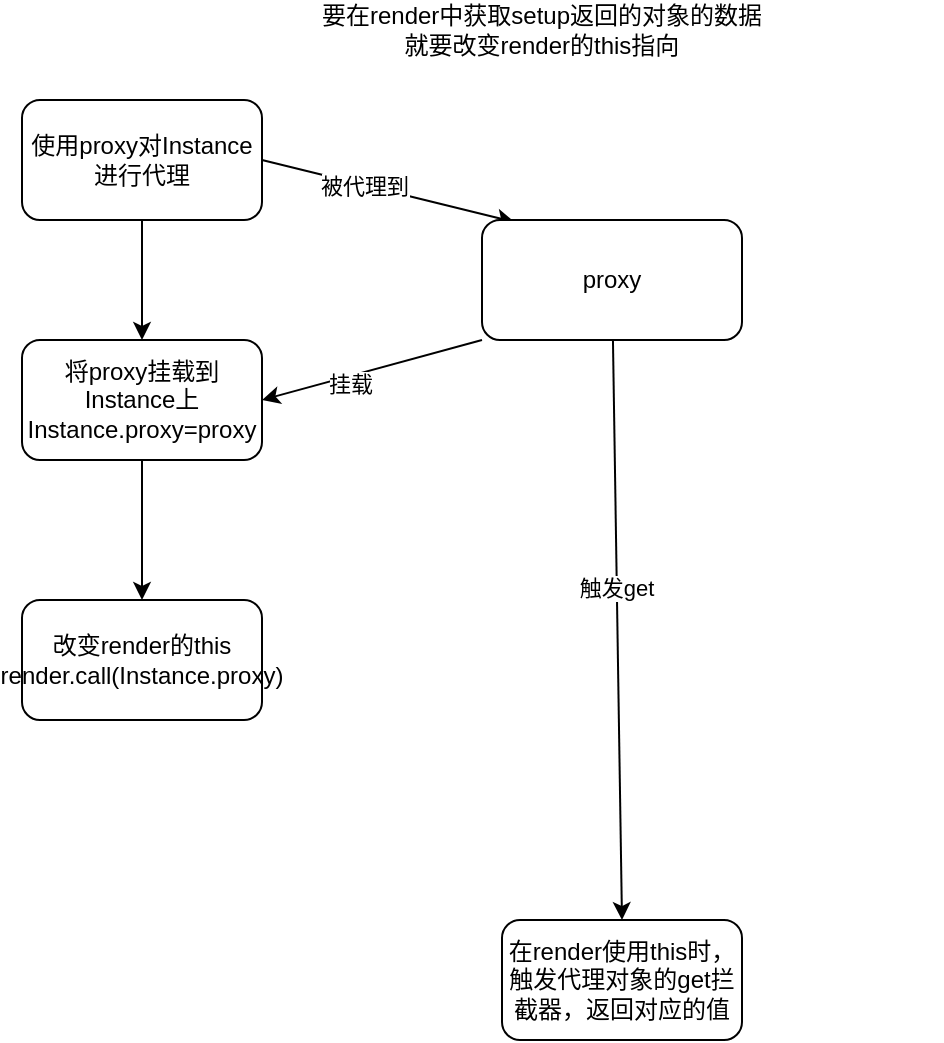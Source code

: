 <mxfile>
    <diagram id="5YslXpKKmCSgyZ0zyr_w" name="第 1 页">
        <mxGraphModel dx="1127" dy="792" grid="1" gridSize="10" guides="1" tooltips="1" connect="1" arrows="1" fold="1" page="1" pageScale="1" pageWidth="827" pageHeight="1169" math="0" shadow="0">
            <root>
                <mxCell id="0"/>
                <mxCell id="1" parent="0"/>
                <mxCell id="11" style="edgeStyle=none;html=1;exitX=1;exitY=0.5;exitDx=0;exitDy=0;entryX=0.125;entryY=0.017;entryDx=0;entryDy=0;entryPerimeter=0;" edge="1" parent="1" source="5" target="10">
                    <mxGeometry relative="1" as="geometry"/>
                </mxCell>
                <mxCell id="14" value="被代理到" style="edgeLabel;html=1;align=center;verticalAlign=middle;resizable=0;points=[];" vertex="1" connectable="0" parent="11">
                    <mxGeometry x="-0.194" y="1" relative="1" as="geometry">
                        <mxPoint y="1" as="offset"/>
                    </mxGeometry>
                </mxCell>
                <mxCell id="20" style="edgeStyle=none;html=1;entryX=0.5;entryY=0;entryDx=0;entryDy=0;" edge="1" parent="1" source="5" target="7">
                    <mxGeometry relative="1" as="geometry"/>
                </mxCell>
                <mxCell id="5" value="使用proxy对Instance进行代理" style="rounded=1;whiteSpace=wrap;html=1;" vertex="1" parent="1">
                    <mxGeometry x="230" y="350" width="120" height="60" as="geometry"/>
                </mxCell>
                <mxCell id="6" value="改变render的this&lt;br&gt;render.call(Instance.proxy)" style="rounded=1;whiteSpace=wrap;html=1;" vertex="1" parent="1">
                    <mxGeometry x="230" y="600" width="120" height="60" as="geometry"/>
                </mxCell>
                <mxCell id="21" style="edgeStyle=none;html=1;entryX=0.5;entryY=0;entryDx=0;entryDy=0;" edge="1" parent="1" source="7" target="6">
                    <mxGeometry relative="1" as="geometry"/>
                </mxCell>
                <mxCell id="7" value="将proxy挂载到Instance上&lt;br&gt;Instance.proxy=proxy" style="rounded=1;whiteSpace=wrap;html=1;" vertex="1" parent="1">
                    <mxGeometry x="230" y="470" width="120" height="60" as="geometry"/>
                </mxCell>
                <mxCell id="8" value="要在render中获取setup返回的对象的数据&lt;br&gt;就要改变render的this指向" style="text;html=1;strokeColor=none;fillColor=none;align=center;verticalAlign=middle;whiteSpace=wrap;rounded=0;" vertex="1" parent="1">
                    <mxGeometry x="290" y="300" width="400" height="30" as="geometry"/>
                </mxCell>
                <mxCell id="9" value="在render使用this时，触发代理对象的get拦截器，返回对应的值" style="rounded=1;whiteSpace=wrap;html=1;" vertex="1" parent="1">
                    <mxGeometry x="470" y="760" width="120" height="60" as="geometry"/>
                </mxCell>
                <mxCell id="12" style="edgeStyle=none;html=1;exitX=0;exitY=1;exitDx=0;exitDy=0;entryX=1;entryY=0.5;entryDx=0;entryDy=0;" edge="1" parent="1" source="10" target="7">
                    <mxGeometry relative="1" as="geometry"/>
                </mxCell>
                <mxCell id="15" value="挂载" style="edgeLabel;html=1;align=center;verticalAlign=middle;resizable=0;points=[];" vertex="1" connectable="0" parent="12">
                    <mxGeometry x="0.231" y="3" relative="1" as="geometry">
                        <mxPoint as="offset"/>
                    </mxGeometry>
                </mxCell>
                <mxCell id="18" style="edgeStyle=none;html=1;entryX=0.5;entryY=0;entryDx=0;entryDy=0;" edge="1" parent="1" source="10" target="9">
                    <mxGeometry relative="1" as="geometry"/>
                </mxCell>
                <mxCell id="19" value="触发get" style="edgeLabel;html=1;align=center;verticalAlign=middle;resizable=0;points=[];" vertex="1" connectable="0" parent="18">
                    <mxGeometry x="-0.145" y="-1" relative="1" as="geometry">
                        <mxPoint as="offset"/>
                    </mxGeometry>
                </mxCell>
                <mxCell id="10" value="proxy" style="rounded=1;whiteSpace=wrap;html=1;" vertex="1" parent="1">
                    <mxGeometry x="460" y="410" width="130" height="60" as="geometry"/>
                </mxCell>
            </root>
        </mxGraphModel>
    </diagram>
</mxfile>